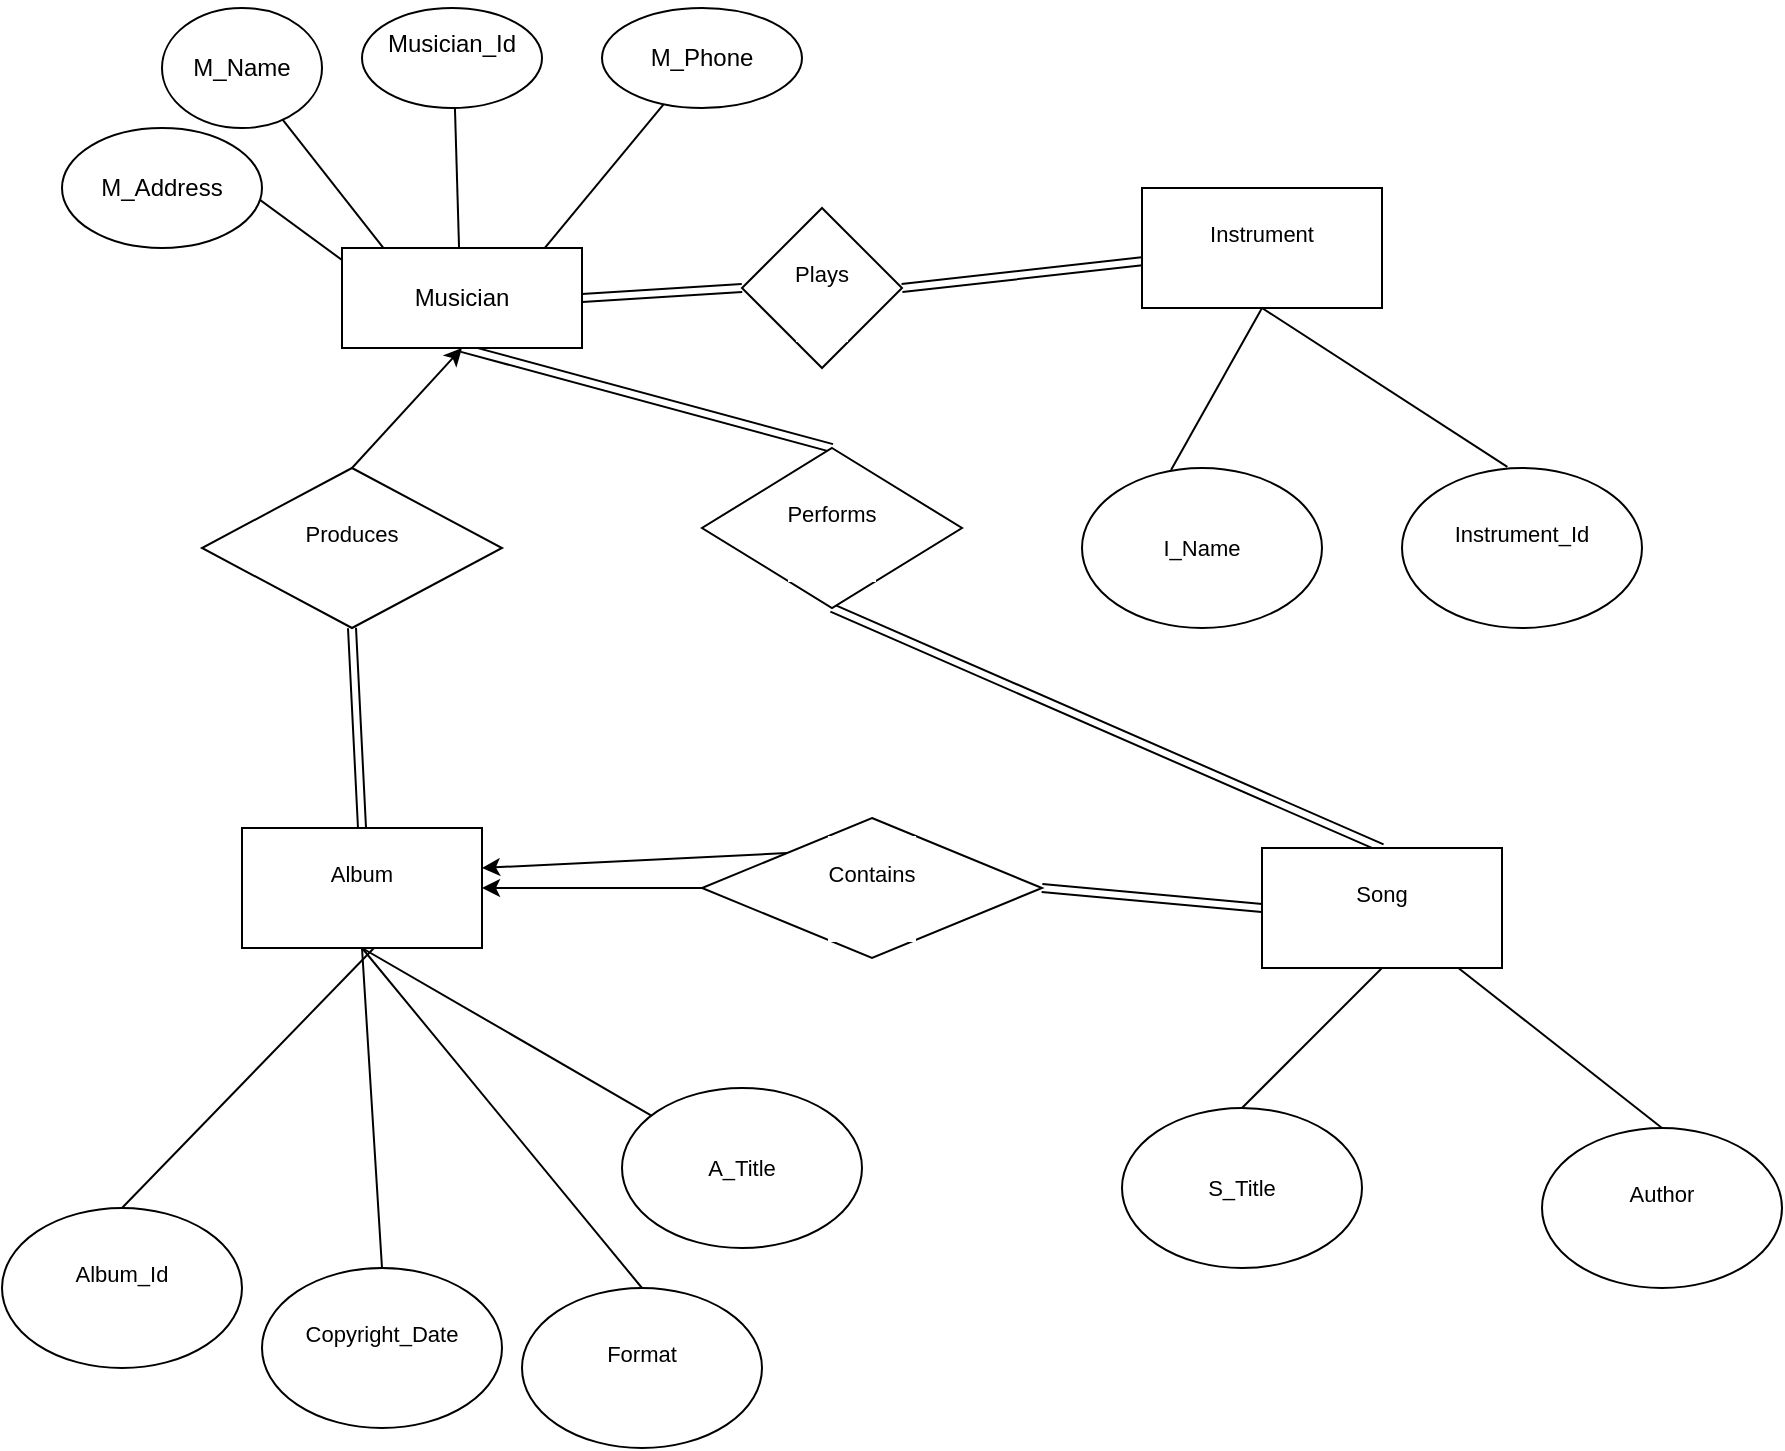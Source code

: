 <mxfile version="24.8.4">
  <diagram id="R2lEEEUBdFMjLlhIrx00" name="Page-1">
    <mxGraphModel dx="2076" dy="1821" grid="1" gridSize="10" guides="1" tooltips="1" connect="1" arrows="1" fold="1" page="1" pageScale="1" pageWidth="850" pageHeight="1100" math="0" shadow="0" extFonts="Permanent Marker^https://fonts.googleapis.com/css?family=Permanent+Marker">
      <root>
        <mxCell id="0" />
        <mxCell id="1" parent="0" />
        <mxCell id="gwHkne5NSej3EvM7tEGf-10" style="rounded=0;orthogonalLoop=1;jettySize=auto;html=1;exitX=0.5;exitY=1;exitDx=0;exitDy=0;endArrow=none;endFill=0;" edge="1" parent="1" source="gwHkne5NSej3EvM7tEGf-1" target="gwHkne5NSej3EvM7tEGf-6">
          <mxGeometry relative="1" as="geometry" />
        </mxCell>
        <mxCell id="gwHkne5NSej3EvM7tEGf-13" style="edgeStyle=none;shape=connector;rounded=0;orthogonalLoop=1;jettySize=auto;html=1;exitX=0.5;exitY=1;exitDx=0;exitDy=0;entryX=0.5;entryY=0;entryDx=0;entryDy=0;strokeColor=default;align=center;verticalAlign=middle;fontFamily=Helvetica;fontSize=11;fontColor=default;labelBackgroundColor=default;endArrow=none;endFill=0;" edge="1" parent="1" source="gwHkne5NSej3EvM7tEGf-1" target="gwHkne5NSej3EvM7tEGf-2">
          <mxGeometry relative="1" as="geometry" />
        </mxCell>
        <mxCell id="gwHkne5NSej3EvM7tEGf-14" style="edgeStyle=none;shape=connector;rounded=0;orthogonalLoop=1;jettySize=auto;html=1;exitX=0.5;exitY=1;exitDx=0;exitDy=0;entryX=0.5;entryY=0;entryDx=0;entryDy=0;strokeColor=default;align=center;verticalAlign=middle;fontFamily=Helvetica;fontSize=11;fontColor=default;labelBackgroundColor=default;endArrow=none;endFill=0;" edge="1" parent="1" source="gwHkne5NSej3EvM7tEGf-1" target="gwHkne5NSej3EvM7tEGf-5">
          <mxGeometry relative="1" as="geometry" />
        </mxCell>
        <mxCell id="gwHkne5NSej3EvM7tEGf-15" style="edgeStyle=none;shape=connector;rounded=0;orthogonalLoop=1;jettySize=auto;html=1;exitX=0.5;exitY=1;exitDx=0;exitDy=0;strokeColor=default;align=center;verticalAlign=middle;fontFamily=Helvetica;fontSize=11;fontColor=default;labelBackgroundColor=default;endArrow=none;endFill=0;" edge="1" parent="1" source="gwHkne5NSej3EvM7tEGf-1" target="gwHkne5NSej3EvM7tEGf-3">
          <mxGeometry relative="1" as="geometry" />
        </mxCell>
        <mxCell id="gwHkne5NSej3EvM7tEGf-38" style="edgeStyle=none;shape=link;rounded=0;orthogonalLoop=1;jettySize=auto;html=1;exitX=1;exitY=0.5;exitDx=0;exitDy=0;entryX=0;entryY=0.5;entryDx=0;entryDy=0;strokeColor=default;align=center;verticalAlign=middle;fontFamily=Helvetica;fontSize=11;fontColor=default;labelBackgroundColor=default;endArrow=none;endFill=0;" edge="1" parent="1" source="gwHkne5NSej3EvM7tEGf-1" target="gwHkne5NSej3EvM7tEGf-37">
          <mxGeometry relative="1" as="geometry" />
        </mxCell>
        <mxCell id="gwHkne5NSej3EvM7tEGf-52" style="edgeStyle=none;shape=link;rounded=0;orthogonalLoop=1;jettySize=auto;html=1;exitX=0.5;exitY=1;exitDx=0;exitDy=0;entryX=0.5;entryY=0;entryDx=0;entryDy=0;strokeColor=default;align=center;verticalAlign=middle;fontFamily=Helvetica;fontSize=11;fontColor=default;labelBackgroundColor=default;endArrow=none;endFill=0;" edge="1" parent="1" source="gwHkne5NSej3EvM7tEGf-1" target="gwHkne5NSej3EvM7tEGf-51">
          <mxGeometry relative="1" as="geometry" />
        </mxCell>
        <mxCell id="gwHkne5NSej3EvM7tEGf-55" style="edgeStyle=none;shape=connector;rounded=0;orthogonalLoop=1;jettySize=auto;html=1;exitX=0.5;exitY=1;exitDx=0;exitDy=0;entryX=0.5;entryY=0;entryDx=0;entryDy=0;strokeColor=default;align=center;verticalAlign=middle;fontFamily=Helvetica;fontSize=11;fontColor=default;labelBackgroundColor=default;endArrow=none;endFill=0;startArrow=classic;startFill=1;" edge="1" parent="1" source="gwHkne5NSej3EvM7tEGf-1" target="gwHkne5NSej3EvM7tEGf-54">
          <mxGeometry relative="1" as="geometry" />
        </mxCell>
        <mxCell id="gwHkne5NSej3EvM7tEGf-1" value="Musician" style="rounded=0;whiteSpace=wrap;html=1;" vertex="1" parent="1">
          <mxGeometry x="130" y="110" width="120" height="50" as="geometry" />
        </mxCell>
        <mxCell id="gwHkne5NSej3EvM7tEGf-2" value="&#xa;Musician_Id&#xa;&#xa;" style="ellipse;whiteSpace=wrap;html=1;" vertex="1" parent="1">
          <mxGeometry x="140" y="-10" width="90" height="50" as="geometry" />
        </mxCell>
        <mxCell id="gwHkne5NSej3EvM7tEGf-3" value="&lt;br&gt;M_Name&lt;div&gt;&lt;br/&gt;&lt;/div&gt;" style="ellipse;whiteSpace=wrap;html=1;" vertex="1" parent="1">
          <mxGeometry x="40" y="-10" width="80" height="60" as="geometry" />
        </mxCell>
        <mxCell id="gwHkne5NSej3EvM7tEGf-5" value="&lt;br&gt;M_Address&lt;div&gt;&lt;br/&gt;&lt;/div&gt;" style="ellipse;whiteSpace=wrap;html=1;" vertex="1" parent="1">
          <mxGeometry x="-10" y="50" width="100" height="60" as="geometry" />
        </mxCell>
        <mxCell id="gwHkne5NSej3EvM7tEGf-6" value="M_Phone" style="ellipse;whiteSpace=wrap;html=1;" vertex="1" parent="1">
          <mxGeometry x="260" y="-10" width="100" height="50" as="geometry" />
        </mxCell>
        <mxCell id="gwHkne5NSej3EvM7tEGf-16" value="&#xa;Instrument&#xa;&#xa;" style="rounded=0;whiteSpace=wrap;html=1;fontFamily=Helvetica;fontSize=11;fontColor=default;labelBackgroundColor=default;" vertex="1" parent="1">
          <mxGeometry x="530" y="80" width="120" height="60" as="geometry" />
        </mxCell>
        <mxCell id="gwHkne5NSej3EvM7tEGf-17" value="&#xa;Instrument_Id&#xa;&#xa;" style="ellipse;whiteSpace=wrap;html=1;fontFamily=Helvetica;fontSize=11;fontColor=default;labelBackgroundColor=default;" vertex="1" parent="1">
          <mxGeometry x="660" y="220" width="120" height="80" as="geometry" />
        </mxCell>
        <mxCell id="gwHkne5NSej3EvM7tEGf-18" value="I_Name" style="ellipse;whiteSpace=wrap;html=1;fontFamily=Helvetica;fontSize=11;fontColor=default;labelBackgroundColor=default;" vertex="1" parent="1">
          <mxGeometry x="500" y="220" width="120" height="80" as="geometry" />
        </mxCell>
        <mxCell id="gwHkne5NSej3EvM7tEGf-19" style="edgeStyle=none;shape=connector;rounded=0;orthogonalLoop=1;jettySize=auto;html=1;exitX=0.5;exitY=1;exitDx=0;exitDy=0;entryX=0.439;entryY=-0.007;entryDx=0;entryDy=0;entryPerimeter=0;strokeColor=default;align=center;verticalAlign=middle;fontFamily=Helvetica;fontSize=11;fontColor=default;labelBackgroundColor=default;endArrow=none;endFill=0;" edge="1" parent="1" source="gwHkne5NSej3EvM7tEGf-16" target="gwHkne5NSej3EvM7tEGf-17">
          <mxGeometry relative="1" as="geometry" />
        </mxCell>
        <mxCell id="gwHkne5NSej3EvM7tEGf-20" style="edgeStyle=none;shape=connector;rounded=0;orthogonalLoop=1;jettySize=auto;html=1;exitX=0.5;exitY=1;exitDx=0;exitDy=0;entryX=0.371;entryY=0.012;entryDx=0;entryDy=0;entryPerimeter=0;strokeColor=default;align=center;verticalAlign=middle;fontFamily=Helvetica;fontSize=11;fontColor=default;labelBackgroundColor=default;endArrow=none;endFill=0;" edge="1" parent="1" source="gwHkne5NSej3EvM7tEGf-16" target="gwHkne5NSej3EvM7tEGf-18">
          <mxGeometry relative="1" as="geometry" />
        </mxCell>
        <mxCell id="gwHkne5NSej3EvM7tEGf-27" style="edgeStyle=none;shape=connector;rounded=0;orthogonalLoop=1;jettySize=auto;html=1;exitX=0.574;exitY=0.95;exitDx=0;exitDy=0;entryX=0.5;entryY=0;entryDx=0;entryDy=0;strokeColor=default;align=center;verticalAlign=middle;fontFamily=Helvetica;fontSize=11;fontColor=default;labelBackgroundColor=default;endArrow=none;endFill=0;exitPerimeter=0;" edge="1" parent="1" source="gwHkne5NSej3EvM7tEGf-21" target="gwHkne5NSej3EvM7tEGf-23">
          <mxGeometry relative="1" as="geometry" />
        </mxCell>
        <mxCell id="gwHkne5NSej3EvM7tEGf-28" style="edgeStyle=none;shape=connector;rounded=0;orthogonalLoop=1;jettySize=auto;html=1;exitX=0.5;exitY=1;exitDx=0;exitDy=0;entryX=0.5;entryY=0;entryDx=0;entryDy=0;strokeColor=default;align=center;verticalAlign=middle;fontFamily=Helvetica;fontSize=11;fontColor=default;labelBackgroundColor=default;endArrow=none;endFill=0;" edge="1" parent="1" source="gwHkne5NSej3EvM7tEGf-21" target="gwHkne5NSej3EvM7tEGf-25">
          <mxGeometry relative="1" as="geometry" />
        </mxCell>
        <mxCell id="gwHkne5NSej3EvM7tEGf-30" style="edgeStyle=none;shape=connector;rounded=0;orthogonalLoop=1;jettySize=auto;html=1;exitX=0.5;exitY=1;exitDx=0;exitDy=0;entryX=0.5;entryY=0;entryDx=0;entryDy=0;strokeColor=default;align=center;verticalAlign=middle;fontFamily=Helvetica;fontSize=11;fontColor=default;labelBackgroundColor=default;endArrow=none;endFill=0;" edge="1" parent="1" source="gwHkne5NSej3EvM7tEGf-21" target="gwHkne5NSej3EvM7tEGf-26">
          <mxGeometry relative="1" as="geometry" />
        </mxCell>
        <mxCell id="gwHkne5NSej3EvM7tEGf-49" style="edgeStyle=none;shape=connector;rounded=0;orthogonalLoop=1;jettySize=auto;html=1;exitX=0.5;exitY=1;exitDx=0;exitDy=0;strokeColor=default;align=center;verticalAlign=middle;fontFamily=Helvetica;fontSize=11;fontColor=default;labelBackgroundColor=default;endArrow=none;endFill=0;" edge="1" parent="1" source="gwHkne5NSej3EvM7tEGf-21" target="gwHkne5NSej3EvM7tEGf-24">
          <mxGeometry relative="1" as="geometry" />
        </mxCell>
        <mxCell id="gwHkne5NSej3EvM7tEGf-21" value="&#xa;Album&#xa;&#xa;" style="rounded=0;whiteSpace=wrap;html=1;fontFamily=Helvetica;fontSize=11;fontColor=default;labelBackgroundColor=default;" vertex="1" parent="1">
          <mxGeometry x="80" y="400" width="120" height="60" as="geometry" />
        </mxCell>
        <mxCell id="gwHkne5NSej3EvM7tEGf-23" value="&#xa;Album_Id&#xa;&#xa;" style="ellipse;whiteSpace=wrap;html=1;fontFamily=Helvetica;fontSize=11;fontColor=default;labelBackgroundColor=default;" vertex="1" parent="1">
          <mxGeometry x="-40" y="590" width="120" height="80" as="geometry" />
        </mxCell>
        <mxCell id="gwHkne5NSej3EvM7tEGf-24" value="A_Title" style="ellipse;whiteSpace=wrap;html=1;fontFamily=Helvetica;fontSize=11;fontColor=default;labelBackgroundColor=default;" vertex="1" parent="1">
          <mxGeometry x="270" y="530" width="120" height="80" as="geometry" />
        </mxCell>
        <mxCell id="gwHkne5NSej3EvM7tEGf-25" value="&#xa;Copyright_Date&#xa;&#xa;" style="ellipse;whiteSpace=wrap;html=1;fontFamily=Helvetica;fontSize=11;fontColor=default;labelBackgroundColor=default;" vertex="1" parent="1">
          <mxGeometry x="90" y="620" width="120" height="80" as="geometry" />
        </mxCell>
        <mxCell id="gwHkne5NSej3EvM7tEGf-26" value="&#xa;Format&#xa;&#xa;" style="ellipse;whiteSpace=wrap;html=1;fontFamily=Helvetica;fontSize=11;fontColor=default;labelBackgroundColor=default;" vertex="1" parent="1">
          <mxGeometry x="220" y="630" width="120" height="80" as="geometry" />
        </mxCell>
        <mxCell id="gwHkne5NSej3EvM7tEGf-35" style="edgeStyle=none;shape=connector;rounded=0;orthogonalLoop=1;jettySize=auto;html=1;exitX=0.5;exitY=1;exitDx=0;exitDy=0;entryX=0.5;entryY=0;entryDx=0;entryDy=0;strokeColor=default;align=center;verticalAlign=middle;fontFamily=Helvetica;fontSize=11;fontColor=default;labelBackgroundColor=default;endArrow=none;endFill=0;" edge="1" parent="1" source="gwHkne5NSej3EvM7tEGf-32" target="gwHkne5NSej3EvM7tEGf-33">
          <mxGeometry relative="1" as="geometry" />
        </mxCell>
        <mxCell id="gwHkne5NSej3EvM7tEGf-53" style="edgeStyle=none;shape=link;rounded=0;orthogonalLoop=1;jettySize=auto;html=1;exitX=0.5;exitY=0;exitDx=0;exitDy=0;entryX=0.5;entryY=1;entryDx=0;entryDy=0;strokeColor=default;align=center;verticalAlign=middle;fontFamily=Helvetica;fontSize=11;fontColor=default;labelBackgroundColor=default;endArrow=none;endFill=0;" edge="1" parent="1" source="gwHkne5NSej3EvM7tEGf-32" target="gwHkne5NSej3EvM7tEGf-51">
          <mxGeometry relative="1" as="geometry" />
        </mxCell>
        <mxCell id="gwHkne5NSej3EvM7tEGf-32" value="&#xa;Song&#xa;&#xa;" style="rounded=0;whiteSpace=wrap;html=1;fontFamily=Helvetica;fontSize=11;fontColor=default;labelBackgroundColor=default;" vertex="1" parent="1">
          <mxGeometry x="590" y="410" width="120" height="60" as="geometry" />
        </mxCell>
        <mxCell id="gwHkne5NSej3EvM7tEGf-33" value="S_Title" style="ellipse;whiteSpace=wrap;html=1;fontFamily=Helvetica;fontSize=11;fontColor=default;labelBackgroundColor=default;" vertex="1" parent="1">
          <mxGeometry x="520" y="540" width="120" height="80" as="geometry" />
        </mxCell>
        <mxCell id="gwHkne5NSej3EvM7tEGf-36" style="edgeStyle=none;shape=connector;rounded=0;orthogonalLoop=1;jettySize=auto;html=1;exitX=0.5;exitY=0;exitDx=0;exitDy=0;strokeColor=default;align=center;verticalAlign=middle;fontFamily=Helvetica;fontSize=11;fontColor=default;labelBackgroundColor=default;endArrow=none;endFill=0;" edge="1" parent="1" source="gwHkne5NSej3EvM7tEGf-34" target="gwHkne5NSej3EvM7tEGf-32">
          <mxGeometry relative="1" as="geometry" />
        </mxCell>
        <mxCell id="gwHkne5NSej3EvM7tEGf-34" value="&#xa;Author&#xa;&#xa;" style="ellipse;whiteSpace=wrap;html=1;fontFamily=Helvetica;fontSize=11;fontColor=default;labelBackgroundColor=default;" vertex="1" parent="1">
          <mxGeometry x="730" y="550" width="120" height="80" as="geometry" />
        </mxCell>
        <mxCell id="gwHkne5NSej3EvM7tEGf-39" style="edgeStyle=none;shape=link;rounded=0;orthogonalLoop=1;jettySize=auto;html=1;exitX=1;exitY=0.5;exitDx=0;exitDy=0;strokeColor=default;align=center;verticalAlign=middle;fontFamily=Helvetica;fontSize=11;fontColor=default;labelBackgroundColor=default;endArrow=none;endFill=0;" edge="1" parent="1" source="gwHkne5NSej3EvM7tEGf-37" target="gwHkne5NSej3EvM7tEGf-16">
          <mxGeometry relative="1" as="geometry" />
        </mxCell>
        <mxCell id="gwHkne5NSej3EvM7tEGf-37" value="&#xa;Plays&#xa;&#xa;" style="rhombus;whiteSpace=wrap;html=1;fontFamily=Helvetica;fontSize=11;fontColor=default;labelBackgroundColor=default;" vertex="1" parent="1">
          <mxGeometry x="330" y="90" width="80" height="80" as="geometry" />
        </mxCell>
        <mxCell id="gwHkne5NSej3EvM7tEGf-46" style="edgeStyle=none;rounded=0;orthogonalLoop=1;jettySize=auto;html=1;exitX=0;exitY=0.5;exitDx=0;exitDy=0;entryX=1;entryY=0.5;entryDx=0;entryDy=0;strokeColor=default;align=center;verticalAlign=middle;fontFamily=Helvetica;fontSize=11;fontColor=default;labelBackgroundColor=default;endArrow=classic;endFill=1;startArrow=none;startFill=0;" edge="1" parent="1" source="gwHkne5NSej3EvM7tEGf-40" target="gwHkne5NSej3EvM7tEGf-21">
          <mxGeometry relative="1" as="geometry" />
        </mxCell>
        <mxCell id="gwHkne5NSej3EvM7tEGf-48" style="edgeStyle=none;shape=link;rounded=0;orthogonalLoop=1;jettySize=auto;html=1;exitX=1;exitY=0.5;exitDx=0;exitDy=0;entryX=0;entryY=0.5;entryDx=0;entryDy=0;strokeColor=default;align=center;verticalAlign=middle;fontFamily=Helvetica;fontSize=11;fontColor=default;labelBackgroundColor=default;endArrow=none;endFill=0;" edge="1" parent="1" source="gwHkne5NSej3EvM7tEGf-40" target="gwHkne5NSej3EvM7tEGf-32">
          <mxGeometry relative="1" as="geometry" />
        </mxCell>
        <mxCell id="gwHkne5NSej3EvM7tEGf-40" value="&#xa;Contains&#xa;&#xa;" style="rhombus;whiteSpace=wrap;html=1;fontFamily=Helvetica;fontSize=11;fontColor=default;labelBackgroundColor=default;" vertex="1" parent="1">
          <mxGeometry x="310" y="395" width="170" height="70" as="geometry" />
        </mxCell>
        <mxCell id="gwHkne5NSej3EvM7tEGf-50" style="edgeStyle=none;rounded=0;orthogonalLoop=1;jettySize=auto;html=1;entryX=1;entryY=0.5;entryDx=0;entryDy=0;strokeColor=default;align=center;verticalAlign=middle;fontFamily=Helvetica;fontSize=11;fontColor=default;labelBackgroundColor=default;endArrow=classic;endFill=1;startArrow=none;startFill=0;exitX=0;exitY=0;exitDx=0;exitDy=0;" edge="1" parent="1" source="gwHkne5NSej3EvM7tEGf-40">
          <mxGeometry relative="1" as="geometry">
            <mxPoint x="310" y="420" as="sourcePoint" />
            <mxPoint x="200" y="420" as="targetPoint" />
          </mxGeometry>
        </mxCell>
        <mxCell id="gwHkne5NSej3EvM7tEGf-51" value="&#xa;Performs&#xa;&#xa;" style="rhombus;whiteSpace=wrap;html=1;fontFamily=Helvetica;fontSize=11;fontColor=default;labelBackgroundColor=default;" vertex="1" parent="1">
          <mxGeometry x="310" y="210" width="130" height="80" as="geometry" />
        </mxCell>
        <mxCell id="gwHkne5NSej3EvM7tEGf-56" style="edgeStyle=none;shape=link;rounded=0;orthogonalLoop=1;jettySize=auto;html=1;exitX=0.5;exitY=1;exitDx=0;exitDy=0;entryX=0.5;entryY=0;entryDx=0;entryDy=0;strokeColor=default;align=center;verticalAlign=middle;fontFamily=Helvetica;fontSize=11;fontColor=default;labelBackgroundColor=default;endArrow=none;endFill=0;" edge="1" parent="1" source="gwHkne5NSej3EvM7tEGf-54" target="gwHkne5NSej3EvM7tEGf-21">
          <mxGeometry relative="1" as="geometry" />
        </mxCell>
        <mxCell id="gwHkne5NSej3EvM7tEGf-54" value="&#xa;Produces&#xa;&#xa;" style="rhombus;whiteSpace=wrap;html=1;fontFamily=Helvetica;fontSize=11;fontColor=default;labelBackgroundColor=default;" vertex="1" parent="1">
          <mxGeometry x="60" y="220" width="150" height="80" as="geometry" />
        </mxCell>
      </root>
    </mxGraphModel>
  </diagram>
</mxfile>

